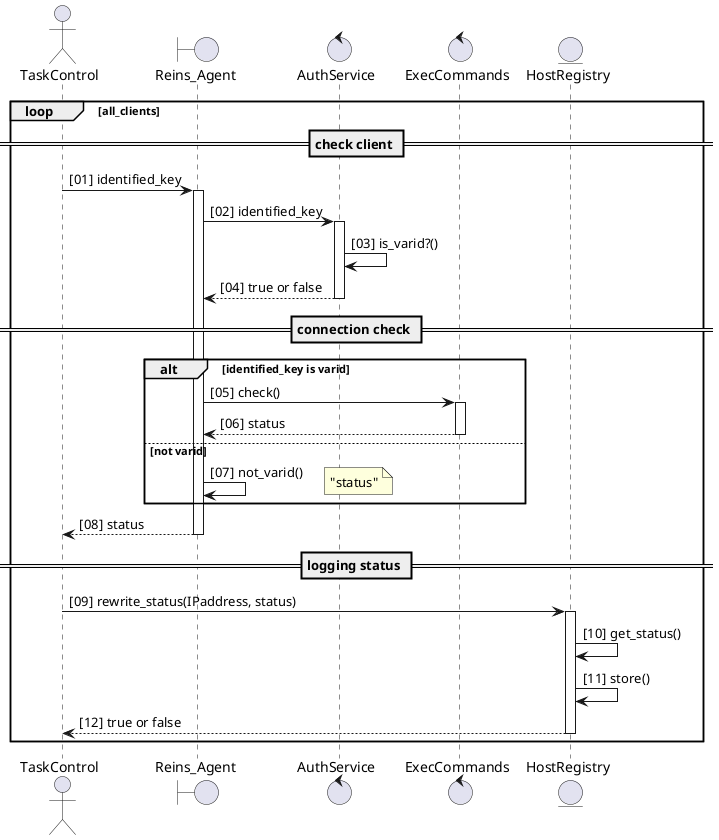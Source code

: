 @startuml

actor TaskControl as server
boundary Reins_Agent as agent
control AuthService as auth
control ExecCommands as comm

entity HostRegistry as host

autonumber "[00]"

loop all_clients
== check client ==

server -> agent: identified_key
activate agent

agent -> auth: identified_key
activate auth

auth -> auth: is_varid?()

auth --> agent: true or false
deactivate auth

== connection check ==

alt identified_key is varid
  agent -> comm: check()
  activate comm
  comm --> agent: status
  deactivate comm
else not varid
  agent -> agent: not_varid()
  note right: "status"
end

agent --> server: status
deactivate agent

== logging status ==

server -> host: rewrite_status(IPaddress, status)
activate host
host -> host: get_status()
host -> host: store()
host --> server: true or false
deactivate host

end



@enduml
